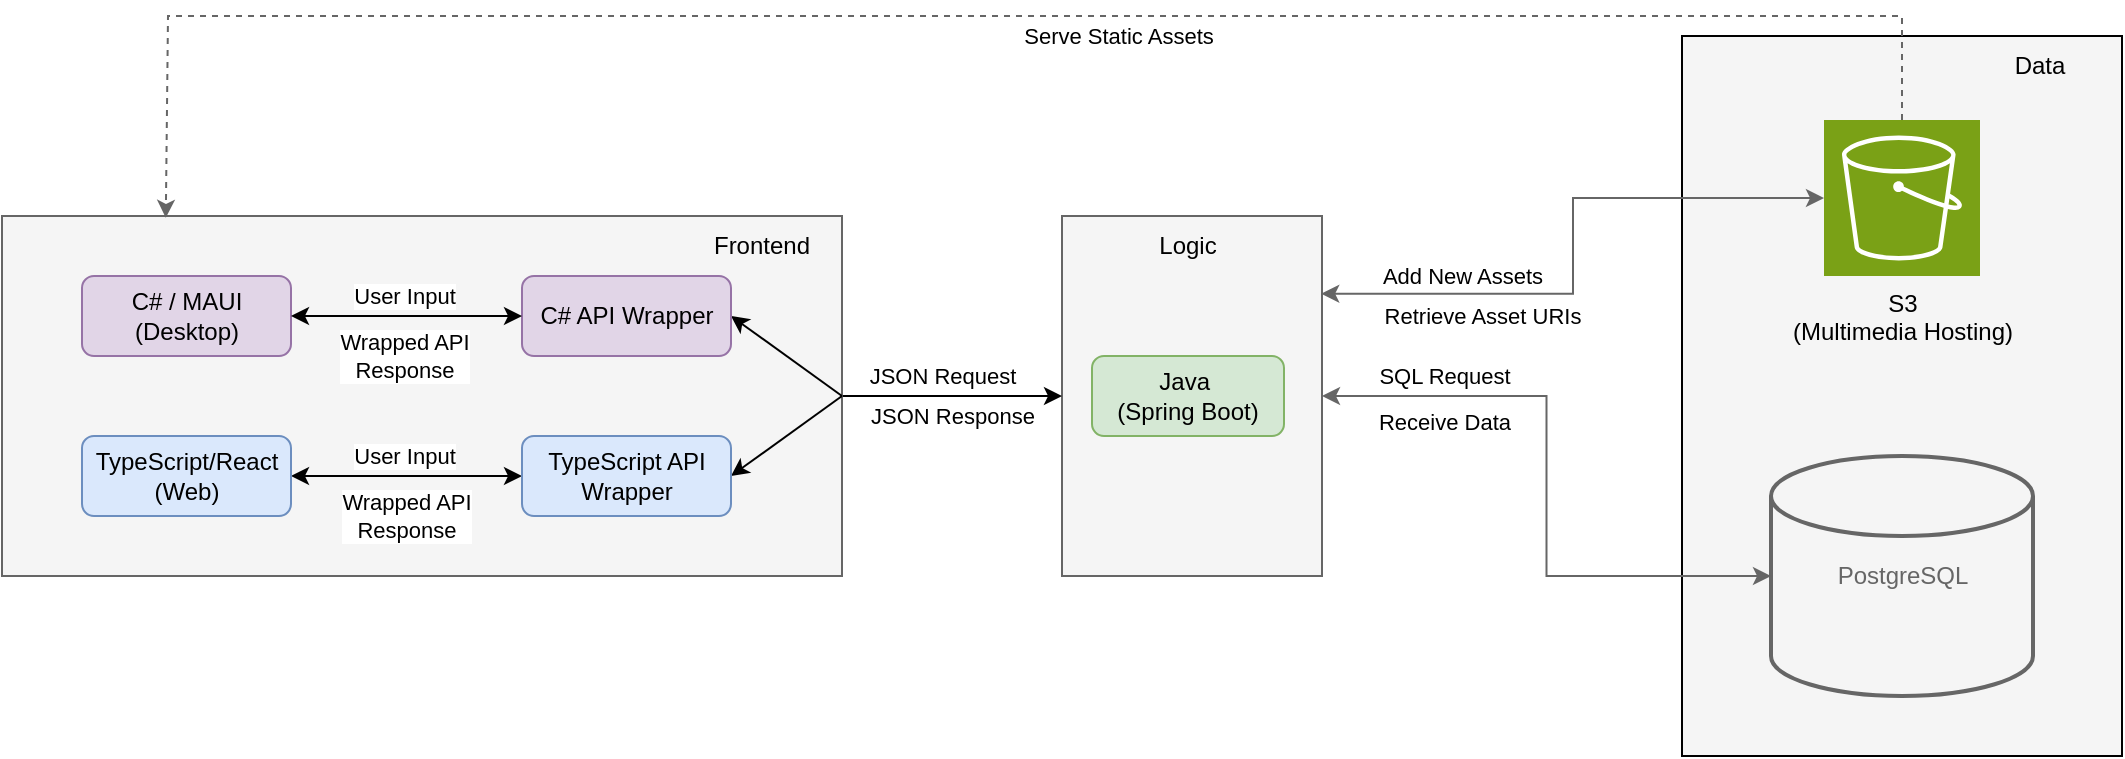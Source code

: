 <mxfile version="24.7.16">
  <diagram name="Page-1" id="avLllQ8TfvQK6QZWN9e0">
    <mxGraphModel dx="2071" dy="816" grid="1" gridSize="10" guides="1" tooltips="1" connect="1" arrows="1" fold="1" page="1" pageScale="1" pageWidth="850" pageHeight="1100" math="0" shadow="0">
      <root>
        <mxCell id="0" />
        <mxCell id="1" parent="0" />
        <mxCell id="S7jA4LU07vTDR2kEZMbT-1" value="" style="rounded=0;whiteSpace=wrap;html=1;fillColor=#F5F5F5;" vertex="1" parent="1">
          <mxGeometry x="690" y="160" width="220" height="360" as="geometry" />
        </mxCell>
        <mxCell id="96OnCysgnm1QU07OWwqa-6" value="&lt;font color=&quot;#000000&quot;&gt;S3&lt;br&gt;(Multimedia Hosting)&lt;/font&gt;" style="sketch=0;points=[[0,0,0],[0.25,0,0],[0.5,0,0],[0.75,0,0],[1,0,0],[0,1,0],[0.25,1,0],[0.5,1,0],[0.75,1,0],[1,1,0],[0,0.25,0],[0,0.5,0],[0,0.75,0],[1,0.25,0],[1,0.5,0],[1,0.75,0]];outlineConnect=0;fontColor=#232F3E;fillColor=#7AA116;strokeColor=#ffffff;dashed=0;verticalLabelPosition=bottom;verticalAlign=top;align=center;html=1;fontSize=12;fontStyle=0;aspect=fixed;shape=mxgraph.aws4.resourceIcon;resIcon=mxgraph.aws4.s3;" parent="1" vertex="1">
          <mxGeometry x="761" y="202" width="78" height="78" as="geometry" />
        </mxCell>
        <mxCell id="V3AIk7Uvm4u_U-9z5ptn-5" value="&lt;font color=&quot;#666666&quot;&gt;PostgreSQL&lt;/font&gt;" style="strokeWidth=2;html=1;shape=mxgraph.flowchart.database;whiteSpace=wrap;fillColor=#f5f5f5;fontColor=#333333;strokeColor=#666666;" parent="1" vertex="1">
          <mxGeometry x="734.5" y="370" width="131" height="120" as="geometry" />
        </mxCell>
        <mxCell id="V3AIk7Uvm4u_U-9z5ptn-6" value="&lt;div&gt;&lt;br&gt;&lt;/div&gt;" style="rounded=0;whiteSpace=wrap;html=1;fillColor=#f5f5f5;fontColor=#333333;strokeColor=#666666;" parent="1" vertex="1">
          <mxGeometry x="380" y="250" width="130" height="180" as="geometry" />
        </mxCell>
        <mxCell id="V3AIk7Uvm4u_U-9z5ptn-7" value="Logic" style="text;html=1;align=center;verticalAlign=middle;whiteSpace=wrap;rounded=0;" parent="1" vertex="1">
          <mxGeometry x="413" y="250" width="60" height="30" as="geometry" />
        </mxCell>
        <mxCell id="V3AIk7Uvm4u_U-9z5ptn-8" value="&lt;div&gt;Java&amp;nbsp;&lt;/div&gt;&lt;div&gt;(Spring Boot)&lt;/div&gt;" style="rounded=1;whiteSpace=wrap;html=1;fillColor=#d5e8d4;strokeColor=#82b366;" parent="1" vertex="1">
          <mxGeometry x="395" y="320" width="96" height="40" as="geometry" />
        </mxCell>
        <mxCell id="V3AIk7Uvm4u_U-9z5ptn-13" style="edgeStyle=orthogonalEdgeStyle;rounded=0;orthogonalLoop=1;jettySize=auto;html=1;strokeColor=#000000;" parent="1" source="V3AIk7Uvm4u_U-9z5ptn-9" target="V3AIk7Uvm4u_U-9z5ptn-6" edge="1">
          <mxGeometry relative="1" as="geometry" />
        </mxCell>
        <mxCell id="S7jA4LU07vTDR2kEZMbT-17" value="JSON Request" style="edgeLabel;html=1;align=center;verticalAlign=middle;resizable=0;points=[];" vertex="1" connectable="0" parent="V3AIk7Uvm4u_U-9z5ptn-13">
          <mxGeometry x="0.135" y="-1" relative="1" as="geometry">
            <mxPoint x="-13" y="-11" as="offset" />
          </mxGeometry>
        </mxCell>
        <mxCell id="S7jA4LU07vTDR2kEZMbT-18" value="JSON Response" style="edgeLabel;html=1;align=center;verticalAlign=middle;resizable=0;points=[];" vertex="1" connectable="0" parent="V3AIk7Uvm4u_U-9z5ptn-13">
          <mxGeometry x="-0.003" y="1" relative="1" as="geometry">
            <mxPoint y="11" as="offset" />
          </mxGeometry>
        </mxCell>
        <mxCell id="V3AIk7Uvm4u_U-9z5ptn-9" value="" style="rounded=0;whiteSpace=wrap;html=1;fillColor=#f5f5f5;fontColor=#333333;strokeColor=#666666;" parent="1" vertex="1">
          <mxGeometry x="-150" y="250" width="420" height="180" as="geometry" />
        </mxCell>
        <mxCell id="V3AIk7Uvm4u_U-9z5ptn-10" value="Frontend" style="text;html=1;align=center;verticalAlign=middle;whiteSpace=wrap;rounded=0;" parent="1" vertex="1">
          <mxGeometry x="200" y="250" width="60" height="30" as="geometry" />
        </mxCell>
        <mxCell id="V3AIk7Uvm4u_U-9z5ptn-11" value="&lt;div&gt;C# / MAUI &lt;br&gt;&lt;/div&gt;&lt;div&gt;(Desktop)&lt;br&gt;&lt;/div&gt;" style="rounded=1;whiteSpace=wrap;html=1;fillColor=#e1d5e7;strokeColor=#9673a6;" parent="1" vertex="1">
          <mxGeometry x="-110" y="280" width="104.5" height="40" as="geometry" />
        </mxCell>
        <mxCell id="S7jA4LU07vTDR2kEZMbT-5" style="edgeStyle=orthogonalEdgeStyle;rounded=0;orthogonalLoop=1;jettySize=auto;html=1;entryX=0;entryY=0.5;entryDx=0;entryDy=0;startArrow=classic;startFill=1;" edge="1" parent="1" source="V3AIk7Uvm4u_U-9z5ptn-12" target="S7jA4LU07vTDR2kEZMbT-4">
          <mxGeometry relative="1" as="geometry" />
        </mxCell>
        <mxCell id="S7jA4LU07vTDR2kEZMbT-19" value="User Input" style="edgeLabel;html=1;align=center;verticalAlign=middle;resizable=0;points=[];" vertex="1" connectable="0" parent="S7jA4LU07vTDR2kEZMbT-5">
          <mxGeometry x="-0.224" y="-1" relative="1" as="geometry">
            <mxPoint x="11" y="-11" as="offset" />
          </mxGeometry>
        </mxCell>
        <mxCell id="S7jA4LU07vTDR2kEZMbT-20" value="&lt;div&gt;Wrapped API&lt;/div&gt;&lt;div&gt;Response&lt;br&gt;&lt;/div&gt;" style="edgeLabel;html=1;align=center;verticalAlign=middle;resizable=0;points=[];" vertex="1" connectable="0" parent="S7jA4LU07vTDR2kEZMbT-5">
          <mxGeometry x="-0.009" y="1" relative="1" as="geometry">
            <mxPoint y="21" as="offset" />
          </mxGeometry>
        </mxCell>
        <mxCell id="V3AIk7Uvm4u_U-9z5ptn-12" value="&lt;div&gt;TypeScript/React&lt;br&gt;&lt;/div&gt;&lt;div&gt;(Web)&lt;br&gt;&lt;/div&gt;" style="rounded=1;whiteSpace=wrap;html=1;fillColor=#dae8fc;strokeColor=#6c8ebf;" parent="1" vertex="1">
          <mxGeometry x="-110" y="360" width="104.5" height="40" as="geometry" />
        </mxCell>
        <mxCell id="V3AIk7Uvm4u_U-9z5ptn-17" value="" style="endArrow=classic;html=1;rounded=0;entryX=0;entryY=0.5;entryDx=0;entryDy=0;entryPerimeter=0;exitX=0.997;exitY=0.216;exitDx=0;exitDy=0;strokeColor=#666666;edgeStyle=orthogonalEdgeStyle;exitPerimeter=0;startArrow=classic;startFill=1;" parent="1" source="V3AIk7Uvm4u_U-9z5ptn-6" target="96OnCysgnm1QU07OWwqa-6" edge="1">
          <mxGeometry width="50" height="50" relative="1" as="geometry">
            <mxPoint x="494" y="340" as="sourcePoint" />
            <mxPoint x="544" y="290" as="targetPoint" />
          </mxGeometry>
        </mxCell>
        <mxCell id="S7jA4LU07vTDR2kEZMbT-9" value="&lt;div&gt;Add New Assets&lt;/div&gt;" style="edgeLabel;html=1;align=center;verticalAlign=middle;resizable=0;points=[];" vertex="1" connectable="0" parent="V3AIk7Uvm4u_U-9z5ptn-17">
          <mxGeometry x="-0.472" y="1" relative="1" as="geometry">
            <mxPoint x="-9" y="-8" as="offset" />
          </mxGeometry>
        </mxCell>
        <mxCell id="S7jA4LU07vTDR2kEZMbT-11" value="Retrieve Asset URIs" style="edgeLabel;html=1;align=center;verticalAlign=middle;resizable=0;points=[];" vertex="1" connectable="0" parent="V3AIk7Uvm4u_U-9z5ptn-17">
          <mxGeometry x="-0.794" relative="1" as="geometry">
            <mxPoint x="49" y="11" as="offset" />
          </mxGeometry>
        </mxCell>
        <mxCell id="V3AIk7Uvm4u_U-9z5ptn-19" value="" style="endArrow=classic;html=1;rounded=0;dashed=1;exitX=0.5;exitY=0;exitDx=0;exitDy=0;exitPerimeter=0;entryX=0.195;entryY=0.005;entryDx=0;entryDy=0;strokeColor=#666666;entryPerimeter=0;" parent="1" source="96OnCysgnm1QU07OWwqa-6" target="V3AIk7Uvm4u_U-9z5ptn-9" edge="1">
          <mxGeometry width="50" height="50" relative="1" as="geometry">
            <mxPoint x="664" y="180" as="sourcePoint" />
            <mxPoint x="714" y="130" as="targetPoint" />
            <Array as="points">
              <mxPoint x="800" y="150" />
              <mxPoint x="-67" y="150" />
            </Array>
          </mxGeometry>
        </mxCell>
        <mxCell id="S7jA4LU07vTDR2kEZMbT-8" value="Serve Static Assets" style="edgeLabel;html=1;align=center;verticalAlign=middle;resizable=0;points=[];" vertex="1" connectable="0" parent="V3AIk7Uvm4u_U-9z5ptn-19">
          <mxGeometry x="-0.177" y="1" relative="1" as="geometry">
            <mxPoint x="-25" y="9" as="offset" />
          </mxGeometry>
        </mxCell>
        <mxCell id="V3AIk7Uvm4u_U-9z5ptn-20" value="" style="endArrow=classic;html=1;rounded=0;entryX=0;entryY=0.5;entryDx=0;entryDy=0;entryPerimeter=0;exitX=1;exitY=0.5;exitDx=0;exitDy=0;strokeColor=#666666;edgeStyle=orthogonalEdgeStyle;startArrow=classic;startFill=1;" parent="1" source="V3AIk7Uvm4u_U-9z5ptn-6" target="V3AIk7Uvm4u_U-9z5ptn-5" edge="1">
          <mxGeometry width="50" height="50" relative="1" as="geometry">
            <mxPoint x="550" y="440" as="sourcePoint" />
            <mxPoint x="600" y="390" as="targetPoint" />
          </mxGeometry>
        </mxCell>
        <mxCell id="S7jA4LU07vTDR2kEZMbT-10" value="SQL Request" style="edgeLabel;html=1;align=center;verticalAlign=middle;resizable=0;points=[];" vertex="1" connectable="0" parent="V3AIk7Uvm4u_U-9z5ptn-20">
          <mxGeometry x="-0.142" y="-1" relative="1" as="geometry">
            <mxPoint x="-51" y="-33" as="offset" />
          </mxGeometry>
        </mxCell>
        <mxCell id="S7jA4LU07vTDR2kEZMbT-12" value="Receive Data" style="edgeLabel;html=1;align=center;verticalAlign=middle;resizable=0;points=[];" vertex="1" connectable="0" parent="V3AIk7Uvm4u_U-9z5ptn-20">
          <mxGeometry x="-0.208" y="-1" relative="1" as="geometry">
            <mxPoint x="-51" as="offset" />
          </mxGeometry>
        </mxCell>
        <mxCell id="S7jA4LU07vTDR2kEZMbT-2" value="&lt;div&gt;Data&lt;/div&gt;" style="text;html=1;align=center;verticalAlign=middle;whiteSpace=wrap;rounded=0;" vertex="1" parent="1">
          <mxGeometry x="839" y="160" width="60" height="30" as="geometry" />
        </mxCell>
        <mxCell id="S7jA4LU07vTDR2kEZMbT-16" style="rounded=0;orthogonalLoop=1;jettySize=auto;html=1;entryX=1;entryY=0.5;entryDx=0;entryDy=0;endArrow=none;endFill=0;exitX=1;exitY=0.5;exitDx=0;exitDy=0;startArrow=classic;startFill=1;" edge="1" parent="1" source="S7jA4LU07vTDR2kEZMbT-4" target="V3AIk7Uvm4u_U-9z5ptn-9">
          <mxGeometry relative="1" as="geometry" />
        </mxCell>
        <mxCell id="S7jA4LU07vTDR2kEZMbT-4" value="TypeScript API Wrapper" style="rounded=1;whiteSpace=wrap;html=1;fillColor=#dae8fc;strokeColor=#6c8ebf;" vertex="1" parent="1">
          <mxGeometry x="110" y="360" width="104.5" height="40" as="geometry" />
        </mxCell>
        <mxCell id="S7jA4LU07vTDR2kEZMbT-15" style="rounded=0;orthogonalLoop=1;jettySize=auto;html=1;entryX=1;entryY=0.5;entryDx=0;entryDy=0;endArrow=none;endFill=0;exitX=1;exitY=0.5;exitDx=0;exitDy=0;startArrow=classic;startFill=1;" edge="1" parent="1" source="S7jA4LU07vTDR2kEZMbT-6" target="V3AIk7Uvm4u_U-9z5ptn-9">
          <mxGeometry relative="1" as="geometry" />
        </mxCell>
        <mxCell id="S7jA4LU07vTDR2kEZMbT-6" value="C# API Wrapper" style="rounded=1;whiteSpace=wrap;html=1;fillColor=#e1d5e7;strokeColor=#9673a6;" vertex="1" parent="1">
          <mxGeometry x="110" y="280" width="104.5" height="40" as="geometry" />
        </mxCell>
        <mxCell id="S7jA4LU07vTDR2kEZMbT-7" style="edgeStyle=orthogonalEdgeStyle;rounded=0;orthogonalLoop=1;jettySize=auto;html=1;entryX=0;entryY=0.5;entryDx=0;entryDy=0;startArrow=classic;startFill=1;" edge="1" parent="1" source="V3AIk7Uvm4u_U-9z5ptn-11" target="S7jA4LU07vTDR2kEZMbT-6">
          <mxGeometry relative="1" as="geometry" />
        </mxCell>
        <mxCell id="S7jA4LU07vTDR2kEZMbT-21" value="User Input" style="edgeLabel;html=1;align=center;verticalAlign=middle;resizable=0;points=[];" vertex="1" connectable="0" parent="S7jA4LU07vTDR2kEZMbT-7">
          <mxGeometry x="-0.021" y="-1" relative="1" as="geometry">
            <mxPoint y="-11" as="offset" />
          </mxGeometry>
        </mxCell>
        <mxCell id="S7jA4LU07vTDR2kEZMbT-22" value="&lt;div&gt;Wrapped API&lt;/div&gt;&lt;div&gt;Response&lt;/div&gt;" style="edgeLabel;html=1;align=center;verticalAlign=middle;resizable=0;points=[];" vertex="1" connectable="0" parent="S7jA4LU07vTDR2kEZMbT-7">
          <mxGeometry x="-0.068" y="-3" relative="1" as="geometry">
            <mxPoint x="2" y="17" as="offset" />
          </mxGeometry>
        </mxCell>
      </root>
    </mxGraphModel>
  </diagram>
</mxfile>
